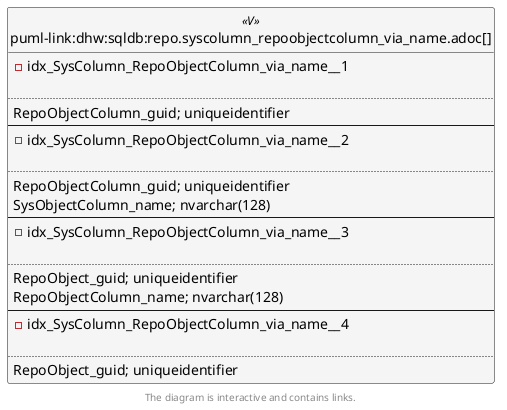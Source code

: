 @startuml
left to right direction
'top to bottom direction
hide circle
'avoide "." issues:
set namespaceSeparator none


skinparam class {
  BackgroundColor White
  BackgroundColor<<FN>> Yellow
  BackgroundColor<<FS>> Yellow
  BackgroundColor<<FT>> LightGray
  BackgroundColor<<IF>> Yellow
  BackgroundColor<<IS>> Yellow
  BackgroundColor<<P>> Aqua
  BackgroundColor<<PC>> Aqua
  BackgroundColor<<SN>> Yellow
  BackgroundColor<<SO>> SlateBlue
  BackgroundColor<<TF>> LightGray
  BackgroundColor<<TR>> Tomato
  BackgroundColor<<U>> White
  BackgroundColor<<V>> WhiteSmoke
  BackgroundColor<<X>> Aqua
  BackgroundColor<<external>> AliceBlue
}


entity "puml-link:dhw:sqldb:repo.syscolumn_repoobjectcolumn_via_name.adoc[]" as repo.SysColumn_RepoObjectColumn_via_name << V >> {
- idx_SysColumn_RepoObjectColumn_via_name__1

..
RepoObjectColumn_guid; uniqueidentifier
--
- idx_SysColumn_RepoObjectColumn_via_name__2

..
RepoObjectColumn_guid; uniqueidentifier
SysObjectColumn_name; nvarchar(128)
--
- idx_SysColumn_RepoObjectColumn_via_name__3

..
RepoObject_guid; uniqueidentifier
RepoObjectColumn_name; nvarchar(128)
--
- idx_SysColumn_RepoObjectColumn_via_name__4

..
RepoObject_guid; uniqueidentifier
}

footer The diagram is interactive and contains links.
@enduml

